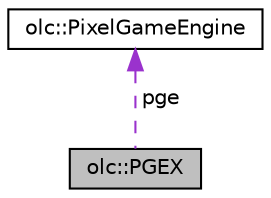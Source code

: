digraph "olc::PGEX"
{
 // LATEX_PDF_SIZE
  edge [fontname="Helvetica",fontsize="10",labelfontname="Helvetica",labelfontsize="10"];
  node [fontname="Helvetica",fontsize="10",shape=record];
  Node1 [label="olc::PGEX",height=0.2,width=0.4,color="black", fillcolor="grey75", style="filled", fontcolor="black",tooltip=" "];
  Node2 -> Node1 [dir="back",color="darkorchid3",fontsize="10",style="dashed",label=" pge" ,fontname="Helvetica"];
  Node2 [label="olc::PixelGameEngine",height=0.2,width=0.4,color="black", fillcolor="white", style="filled",URL="$classolc_1_1_pixel_game_engine.html",tooltip=" "];
}
